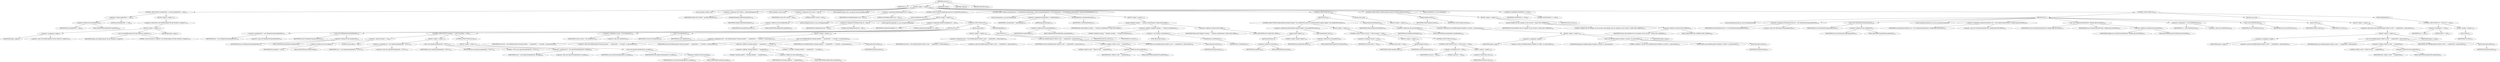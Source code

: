 digraph "execute" {  
"153" [label = <(METHOD,execute)<SUB>143</SUB>> ]
"16" [label = <(PARAM,this)<SUB>143</SUB>> ]
"154" [label = <(BLOCK,&lt;empty&gt;,&lt;empty&gt;)<SUB>143</SUB>> ]
"155" [label = <(CONTROL_STRUCTURE,if (manifestFile == null),if (manifestFile == null))<SUB>144</SUB>> ]
"156" [label = <(&lt;operator&gt;.equals,manifestFile == null)<SUB>144</SUB>> ]
"157" [label = <(&lt;operator&gt;.fieldAccess,this.manifestFile)<SUB>144</SUB>> ]
"158" [label = <(IDENTIFIER,this,manifestFile == null)<SUB>144</SUB>> ]
"159" [label = <(FIELD_IDENTIFIER,manifestFile,manifestFile)<SUB>144</SUB>> ]
"160" [label = <(LITERAL,null,manifestFile == null)<SUB>144</SUB>> ]
"161" [label = <(BLOCK,&lt;empty&gt;,&lt;empty&gt;)<SUB>144</SUB>> ]
"162" [label = <(&lt;operator&gt;.throw,throw new BuildException(&quot;the file attribute is required&quot;);)<SUB>145</SUB>> ]
"163" [label = <(BLOCK,&lt;empty&gt;,&lt;empty&gt;)<SUB>145</SUB>> ]
"164" [label = <(&lt;operator&gt;.assignment,&lt;empty&gt;)> ]
"165" [label = <(IDENTIFIER,$obj2,&lt;empty&gt;)> ]
"166" [label = <(&lt;operator&gt;.alloc,new BuildException(&quot;the file attribute is required&quot;))<SUB>145</SUB>> ]
"167" [label = <(&lt;init&gt;,new BuildException(&quot;the file attribute is required&quot;))<SUB>145</SUB>> ]
"168" [label = <(IDENTIFIER,$obj2,new BuildException(&quot;the file attribute is required&quot;))> ]
"169" [label = <(LITERAL,&quot;the file attribute is required&quot;,new BuildException(&quot;the file attribute is required&quot;))<SUB>145</SUB>> ]
"170" [label = <(IDENTIFIER,$obj2,&lt;empty&gt;)> ]
"171" [label = <(LOCAL,Manifest toWrite: ANY)> ]
"172" [label = <(&lt;operator&gt;.assignment,ANY toWrite = getDefaultManifest())<SUB>148</SUB>> ]
"173" [label = <(IDENTIFIER,toWrite,ANY toWrite = getDefaultManifest())<SUB>148</SUB>> ]
"174" [label = <(getDefaultManifest,getDefaultManifest())<SUB>148</SUB>> ]
"175" [label = <(IDENTIFIER,Manifest,getDefaultManifest())<SUB>148</SUB>> ]
"14" [label = <(LOCAL,Manifest current: ANY)> ]
"176" [label = <(&lt;operator&gt;.assignment,ANY current = null)<SUB>149</SUB>> ]
"177" [label = <(IDENTIFIER,current,ANY current = null)<SUB>149</SUB>> ]
"178" [label = <(LITERAL,null,ANY current = null)<SUB>149</SUB>> ]
"18" [label = <(LOCAL,BuildException error: org.apache.tools.ant.BuildException)> ]
"179" [label = <(&lt;operator&gt;.assignment,BuildException error = null)<SUB>150</SUB>> ]
"180" [label = <(IDENTIFIER,error,BuildException error = null)<SUB>150</SUB>> ]
"181" [label = <(LITERAL,null,BuildException error = null)<SUB>150</SUB>> ]
"182" [label = <(CONTROL_STRUCTURE,if (manifestFile.exists()),if (manifestFile.exists()))<SUB>152</SUB>> ]
"183" [label = <(exists,manifestFile.exists())<SUB>152</SUB>> ]
"184" [label = <(&lt;operator&gt;.fieldAccess,this.manifestFile)<SUB>152</SUB>> ]
"185" [label = <(IDENTIFIER,this,manifestFile.exists())<SUB>152</SUB>> ]
"186" [label = <(FIELD_IDENTIFIER,manifestFile,manifestFile)<SUB>152</SUB>> ]
"187" [label = <(BLOCK,&lt;empty&gt;,&lt;empty&gt;)<SUB>152</SUB>> ]
"9" [label = <(LOCAL,FileInputStream fis: java.io.FileInputStream)> ]
"188" [label = <(&lt;operator&gt;.assignment,FileInputStream fis = null)<SUB>153</SUB>> ]
"189" [label = <(IDENTIFIER,fis,FileInputStream fis = null)<SUB>153</SUB>> ]
"190" [label = <(LITERAL,null,FileInputStream fis = null)<SUB>153</SUB>> ]
"11" [label = <(LOCAL,InputStreamReader isr: java.io.InputStreamReader)> ]
"191" [label = <(&lt;operator&gt;.assignment,InputStreamReader isr = null)<SUB>154</SUB>> ]
"192" [label = <(IDENTIFIER,isr,InputStreamReader isr = null)<SUB>154</SUB>> ]
"193" [label = <(LITERAL,null,InputStreamReader isr = null)<SUB>154</SUB>> ]
"194" [label = <(CONTROL_STRUCTURE,try,try)<SUB>155</SUB>> ]
"195" [label = <(BLOCK,try,try)<SUB>155</SUB>> ]
"196" [label = <(&lt;operator&gt;.assignment,fis = new FileInputStream(manifestFile))<SUB>156</SUB>> ]
"197" [label = <(IDENTIFIER,fis,fis = new FileInputStream(manifestFile))<SUB>156</SUB>> ]
"198" [label = <(&lt;operator&gt;.alloc,new FileInputStream(manifestFile))<SUB>156</SUB>> ]
"199" [label = <(&lt;init&gt;,new FileInputStream(manifestFile))<SUB>156</SUB>> ]
"8" [label = <(IDENTIFIER,fis,new FileInputStream(manifestFile))<SUB>156</SUB>> ]
"200" [label = <(&lt;operator&gt;.fieldAccess,this.manifestFile)<SUB>156</SUB>> ]
"201" [label = <(IDENTIFIER,this,new FileInputStream(manifestFile))<SUB>156</SUB>> ]
"202" [label = <(FIELD_IDENTIFIER,manifestFile,manifestFile)<SUB>156</SUB>> ]
"203" [label = <(CONTROL_STRUCTURE,if (encoding == null),if (encoding == null))<SUB>157</SUB>> ]
"204" [label = <(&lt;operator&gt;.equals,encoding == null)<SUB>157</SUB>> ]
"205" [label = <(&lt;operator&gt;.fieldAccess,this.encoding)<SUB>157</SUB>> ]
"206" [label = <(IDENTIFIER,this,encoding == null)<SUB>157</SUB>> ]
"207" [label = <(FIELD_IDENTIFIER,encoding,encoding)<SUB>157</SUB>> ]
"208" [label = <(LITERAL,null,encoding == null)<SUB>157</SUB>> ]
"209" [label = <(BLOCK,&lt;empty&gt;,&lt;empty&gt;)<SUB>157</SUB>> ]
"210" [label = <(&lt;operator&gt;.assignment,isr = new InputStreamReader(fis, &quot;UTF-8&quot;))<SUB>158</SUB>> ]
"211" [label = <(IDENTIFIER,isr,isr = new InputStreamReader(fis, &quot;UTF-8&quot;))<SUB>158</SUB>> ]
"212" [label = <(&lt;operator&gt;.alloc,new InputStreamReader(fis, &quot;UTF-8&quot;))<SUB>158</SUB>> ]
"213" [label = <(&lt;init&gt;,new InputStreamReader(fis, &quot;UTF-8&quot;))<SUB>158</SUB>> ]
"10" [label = <(IDENTIFIER,isr,new InputStreamReader(fis, &quot;UTF-8&quot;))<SUB>158</SUB>> ]
"214" [label = <(IDENTIFIER,fis,new InputStreamReader(fis, &quot;UTF-8&quot;))<SUB>158</SUB>> ]
"215" [label = <(LITERAL,&quot;UTF-8&quot;,new InputStreamReader(fis, &quot;UTF-8&quot;))<SUB>158</SUB>> ]
"216" [label = <(CONTROL_STRUCTURE,else,else)<SUB>159</SUB>> ]
"217" [label = <(BLOCK,&lt;empty&gt;,&lt;empty&gt;)<SUB>159</SUB>> ]
"218" [label = <(&lt;operator&gt;.assignment,isr = new InputStreamReader(fis, encoding))<SUB>160</SUB>> ]
"219" [label = <(IDENTIFIER,isr,isr = new InputStreamReader(fis, encoding))<SUB>160</SUB>> ]
"220" [label = <(&lt;operator&gt;.alloc,new InputStreamReader(fis, encoding))<SUB>160</SUB>> ]
"221" [label = <(&lt;init&gt;,new InputStreamReader(fis, encoding))<SUB>160</SUB>> ]
"12" [label = <(IDENTIFIER,isr,new InputStreamReader(fis, encoding))<SUB>160</SUB>> ]
"222" [label = <(IDENTIFIER,fis,new InputStreamReader(fis, encoding))<SUB>160</SUB>> ]
"223" [label = <(&lt;operator&gt;.fieldAccess,this.encoding)<SUB>160</SUB>> ]
"224" [label = <(IDENTIFIER,this,new InputStreamReader(fis, encoding))<SUB>160</SUB>> ]
"225" [label = <(FIELD_IDENTIFIER,encoding,encoding)<SUB>160</SUB>> ]
"226" [label = <(&lt;operator&gt;.assignment,current = new Manifest(isr))<SUB>162</SUB>> ]
"227" [label = <(IDENTIFIER,current,current = new Manifest(isr))<SUB>162</SUB>> ]
"228" [label = <(&lt;operator&gt;.alloc,new Manifest(isr))<SUB>162</SUB>> ]
"229" [label = <(&lt;init&gt;,new Manifest(isr))<SUB>162</SUB>> ]
"13" [label = <(IDENTIFIER,current,new Manifest(isr))<SUB>162</SUB>> ]
"230" [label = <(IDENTIFIER,isr,new Manifest(isr))<SUB>162</SUB>> ]
"231" [label = <(BLOCK,catch,catch)> ]
"232" [label = <(BLOCK,&lt;empty&gt;,&lt;empty&gt;)<SUB>163</SUB>> ]
"233" [label = <(&lt;operator&gt;.assignment,error = new BuildException(&quot;Existing manifest &quot; + manifestFile + &quot; is invalid&quot;, m, getLocation()))<SUB>164</SUB>> ]
"234" [label = <(IDENTIFIER,error,error = new BuildException(&quot;Existing manifest &quot; + manifestFile + &quot; is invalid&quot;, m, getLocation()))<SUB>164</SUB>> ]
"235" [label = <(&lt;operator&gt;.alloc,new BuildException(&quot;Existing manifest &quot; + manifestFile + &quot; is invalid&quot;, m, getLocation()))<SUB>164</SUB>> ]
"236" [label = <(&lt;init&gt;,new BuildException(&quot;Existing manifest &quot; + manifestFile + &quot; is invalid&quot;, m, getLocation()))<SUB>164</SUB>> ]
"17" [label = <(IDENTIFIER,error,new BuildException(&quot;Existing manifest &quot; + manifestFile + &quot; is invalid&quot;, m, getLocation()))<SUB>164</SUB>> ]
"237" [label = <(&lt;operator&gt;.addition,&quot;Existing manifest &quot; + manifestFile + &quot; is invalid&quot;)<SUB>164</SUB>> ]
"238" [label = <(&lt;operator&gt;.addition,&quot;Existing manifest &quot; + manifestFile)<SUB>164</SUB>> ]
"239" [label = <(LITERAL,&quot;Existing manifest &quot;,&quot;Existing manifest &quot; + manifestFile)<SUB>164</SUB>> ]
"240" [label = <(&lt;operator&gt;.fieldAccess,this.manifestFile)<SUB>164</SUB>> ]
"241" [label = <(IDENTIFIER,this,&quot;Existing manifest &quot; + manifestFile)<SUB>164</SUB>> ]
"242" [label = <(FIELD_IDENTIFIER,manifestFile,manifestFile)<SUB>164</SUB>> ]
"243" [label = <(LITERAL,&quot; is invalid&quot;,&quot;Existing manifest &quot; + manifestFile + &quot; is invalid&quot;)<SUB>165</SUB>> ]
"244" [label = <(IDENTIFIER,m,new BuildException(&quot;Existing manifest &quot; + manifestFile + &quot; is invalid&quot;, m, getLocation()))<SUB>165</SUB>> ]
"245" [label = <(getLocation,getLocation())<SUB>165</SUB>> ]
"15" [label = <(IDENTIFIER,this,getLocation())<SUB>165</SUB>> ]
"246" [label = <(BLOCK,&lt;empty&gt;,&lt;empty&gt;)<SUB>166</SUB>> ]
"247" [label = <(&lt;operator&gt;.assignment,error = new BuildException(&quot;Failed to read &quot; + manifestFile, e, getLocation()))<SUB>167</SUB>> ]
"248" [label = <(IDENTIFIER,error,error = new BuildException(&quot;Failed to read &quot; + manifestFile, e, getLocation()))<SUB>167</SUB>> ]
"249" [label = <(&lt;operator&gt;.alloc,new BuildException(&quot;Failed to read &quot; + manifestFile, e, getLocation()))<SUB>167</SUB>> ]
"250" [label = <(&lt;init&gt;,new BuildException(&quot;Failed to read &quot; + manifestFile, e, getLocation()))<SUB>167</SUB>> ]
"20" [label = <(IDENTIFIER,error,new BuildException(&quot;Failed to read &quot; + manifestFile, e, getLocation()))<SUB>167</SUB>> ]
"251" [label = <(&lt;operator&gt;.addition,&quot;Failed to read &quot; + manifestFile)<SUB>167</SUB>> ]
"252" [label = <(LITERAL,&quot;Failed to read &quot;,&quot;Failed to read &quot; + manifestFile)<SUB>167</SUB>> ]
"253" [label = <(&lt;operator&gt;.fieldAccess,this.manifestFile)<SUB>167</SUB>> ]
"254" [label = <(IDENTIFIER,this,&quot;Failed to read &quot; + manifestFile)<SUB>167</SUB>> ]
"255" [label = <(FIELD_IDENTIFIER,manifestFile,manifestFile)<SUB>167</SUB>> ]
"256" [label = <(IDENTIFIER,e,new BuildException(&quot;Failed to read &quot; + manifestFile, e, getLocation()))<SUB>168</SUB>> ]
"257" [label = <(getLocation,getLocation())<SUB>168</SUB>> ]
"19" [label = <(IDENTIFIER,this,getLocation())<SUB>168</SUB>> ]
"258" [label = <(BLOCK,finally,finally)<SUB>169</SUB>> ]
"259" [label = <(close,close(isr))<SUB>170</SUB>> ]
"260" [label = <(IDENTIFIER,FileUtils,close(isr))<SUB>170</SUB>> ]
"261" [label = <(IDENTIFIER,isr,close(isr))<SUB>170</SUB>> ]
"262" [label = <(CONTROL_STRUCTURE,for (Enumeration e = nestedManifest.getWarnings(); Some(e.hasMoreElements()); ),for (Enumeration e = nestedManifest.getWarnings(); Some(e.hasMoreElements()); ))<SUB>175</SUB>> ]
"263" [label = <(LOCAL,Enumeration e: java.util.Enumeration)> ]
"264" [label = <(&lt;operator&gt;.assignment,Enumeration e = getWarnings())<SUB>175</SUB>> ]
"265" [label = <(IDENTIFIER,e,Enumeration e = getWarnings())<SUB>175</SUB>> ]
"266" [label = <(getWarnings,getWarnings())<SUB>175</SUB>> ]
"267" [label = <(&lt;operator&gt;.fieldAccess,this.nestedManifest)<SUB>175</SUB>> ]
"268" [label = <(IDENTIFIER,this,getWarnings())<SUB>175</SUB>> ]
"269" [label = <(FIELD_IDENTIFIER,nestedManifest,nestedManifest)<SUB>175</SUB>> ]
"270" [label = <(hasMoreElements,e.hasMoreElements())<SUB>176</SUB>> ]
"271" [label = <(IDENTIFIER,e,e.hasMoreElements())<SUB>176</SUB>> ]
"272" [label = <(BLOCK,&lt;empty&gt;,&lt;empty&gt;)<SUB>176</SUB>> ]
"273" [label = <(log,log(&quot;Manifest warning: &quot; + (String) e.nextElement(), Project.MSG_WARN))<SUB>177</SUB>> ]
"21" [label = <(IDENTIFIER,this,log(&quot;Manifest warning: &quot; + (String) e.nextElement(), Project.MSG_WARN))<SUB>177</SUB>> ]
"274" [label = <(&lt;operator&gt;.addition,&quot;Manifest warning: &quot; + (String) e.nextElement())<SUB>177</SUB>> ]
"275" [label = <(LITERAL,&quot;Manifest warning: &quot;,&quot;Manifest warning: &quot; + (String) e.nextElement())<SUB>177</SUB>> ]
"276" [label = <(&lt;operator&gt;.cast,(String) e.nextElement())<SUB>177</SUB>> ]
"277" [label = <(TYPE_REF,String,String)<SUB>177</SUB>> ]
"278" [label = <(nextElement,e.nextElement())<SUB>177</SUB>> ]
"279" [label = <(IDENTIFIER,e,e.nextElement())<SUB>177</SUB>> ]
"280" [label = <(&lt;operator&gt;.fieldAccess,Project.MSG_WARN)<SUB>178</SUB>> ]
"281" [label = <(IDENTIFIER,Project,log(&quot;Manifest warning: &quot; + (String) e.nextElement(), Project.MSG_WARN))<SUB>178</SUB>> ]
"282" [label = <(FIELD_IDENTIFIER,MSG_WARN,MSG_WARN)<SUB>178</SUB>> ]
"283" [label = <(CONTROL_STRUCTURE,try,try)<SUB>180</SUB>> ]
"284" [label = <(BLOCK,try,try)<SUB>180</SUB>> ]
"285" [label = <(CONTROL_STRUCTURE,if (mode.getValue().equals(&quot;update&quot;) &amp;&amp; manifestFile.exists()),if (mode.getValue().equals(&quot;update&quot;) &amp;&amp; manifestFile.exists()))<SUB>181</SUB>> ]
"286" [label = <(&lt;operator&gt;.logicalAnd,mode.getValue().equals(&quot;update&quot;) &amp;&amp; manifestFile.exists())<SUB>181</SUB>> ]
"287" [label = <(equals,equals(&quot;update&quot;))<SUB>181</SUB>> ]
"288" [label = <(getValue,getValue())<SUB>181</SUB>> ]
"289" [label = <(&lt;operator&gt;.fieldAccess,this.mode)<SUB>181</SUB>> ]
"290" [label = <(IDENTIFIER,this,getValue())<SUB>181</SUB>> ]
"291" [label = <(FIELD_IDENTIFIER,mode,mode)<SUB>181</SUB>> ]
"292" [label = <(LITERAL,&quot;update&quot;,equals(&quot;update&quot;))<SUB>181</SUB>> ]
"293" [label = <(exists,manifestFile.exists())<SUB>181</SUB>> ]
"294" [label = <(&lt;operator&gt;.fieldAccess,this.manifestFile)<SUB>181</SUB>> ]
"295" [label = <(IDENTIFIER,this,manifestFile.exists())<SUB>181</SUB>> ]
"296" [label = <(FIELD_IDENTIFIER,manifestFile,manifestFile)<SUB>181</SUB>> ]
"297" [label = <(BLOCK,&lt;empty&gt;,&lt;empty&gt;)<SUB>181</SUB>> ]
"298" [label = <(CONTROL_STRUCTURE,if (current != null),if (current != null))<SUB>182</SUB>> ]
"299" [label = <(&lt;operator&gt;.notEquals,current != null)<SUB>182</SUB>> ]
"300" [label = <(IDENTIFIER,current,current != null)<SUB>182</SUB>> ]
"301" [label = <(LITERAL,null,current != null)<SUB>182</SUB>> ]
"302" [label = <(BLOCK,&lt;empty&gt;,&lt;empty&gt;)<SUB>182</SUB>> ]
"303" [label = <(merge,merge(current))<SUB>183</SUB>> ]
"304" [label = <(IDENTIFIER,toWrite,merge(current))<SUB>183</SUB>> ]
"305" [label = <(IDENTIFIER,current,merge(current))<SUB>183</SUB>> ]
"306" [label = <(CONTROL_STRUCTURE,else,else)<SUB>184</SUB>> ]
"307" [label = <(CONTROL_STRUCTURE,if (error != null),if (error != null))<SUB>184</SUB>> ]
"308" [label = <(&lt;operator&gt;.notEquals,error != null)<SUB>184</SUB>> ]
"309" [label = <(IDENTIFIER,error,error != null)<SUB>184</SUB>> ]
"310" [label = <(LITERAL,null,error != null)<SUB>184</SUB>> ]
"311" [label = <(BLOCK,&lt;empty&gt;,&lt;empty&gt;)<SUB>184</SUB>> ]
"312" [label = <(&lt;operator&gt;.throw,throw error;)<SUB>185</SUB>> ]
"313" [label = <(IDENTIFIER,error,throw error;)<SUB>185</SUB>> ]
"314" [label = <(merge,merge(nestedManifest))<SUB>189</SUB>> ]
"315" [label = <(IDENTIFIER,toWrite,merge(nestedManifest))<SUB>189</SUB>> ]
"316" [label = <(&lt;operator&gt;.fieldAccess,this.nestedManifest)<SUB>189</SUB>> ]
"317" [label = <(IDENTIFIER,this,merge(nestedManifest))<SUB>189</SUB>> ]
"318" [label = <(FIELD_IDENTIFIER,nestedManifest,nestedManifest)<SUB>189</SUB>> ]
"319" [label = <(BLOCK,catch,catch)> ]
"320" [label = <(BLOCK,&lt;empty&gt;,&lt;empty&gt;)<SUB>190</SUB>> ]
"321" [label = <(&lt;operator&gt;.throw,throw new BuildException(&quot;Manifest is invalid&quot;, m, getLocation());)<SUB>191</SUB>> ]
"322" [label = <(BLOCK,&lt;empty&gt;,&lt;empty&gt;)<SUB>191</SUB>> ]
"323" [label = <(&lt;operator&gt;.assignment,&lt;empty&gt;)> ]
"324" [label = <(IDENTIFIER,$obj9,&lt;empty&gt;)> ]
"325" [label = <(&lt;operator&gt;.alloc,new BuildException(&quot;Manifest is invalid&quot;, m, getLocation()))<SUB>191</SUB>> ]
"326" [label = <(&lt;init&gt;,new BuildException(&quot;Manifest is invalid&quot;, m, getLocation()))<SUB>191</SUB>> ]
"327" [label = <(IDENTIFIER,$obj9,new BuildException(&quot;Manifest is invalid&quot;, m, getLocation()))> ]
"328" [label = <(LITERAL,&quot;Manifest is invalid&quot;,new BuildException(&quot;Manifest is invalid&quot;, m, getLocation()))<SUB>191</SUB>> ]
"329" [label = <(IDENTIFIER,m,new BuildException(&quot;Manifest is invalid&quot;, m, getLocation()))<SUB>191</SUB>> ]
"330" [label = <(getLocation,getLocation())<SUB>191</SUB>> ]
"22" [label = <(IDENTIFIER,this,getLocation())<SUB>191</SUB>> ]
"331" [label = <(IDENTIFIER,$obj9,&lt;empty&gt;)> ]
"332" [label = <(CONTROL_STRUCTURE,if (toWrite.equals(current)),if (toWrite.equals(current)))<SUB>194</SUB>> ]
"333" [label = <(equals,equals(current))<SUB>194</SUB>> ]
"334" [label = <(IDENTIFIER,toWrite,equals(current))<SUB>194</SUB>> ]
"335" [label = <(IDENTIFIER,current,equals(current))<SUB>194</SUB>> ]
"336" [label = <(BLOCK,&lt;empty&gt;,&lt;empty&gt;)<SUB>194</SUB>> ]
"337" [label = <(log,log(&quot;Manifest has not changed, do not recreate&quot;, Project.MSG_VERBOSE))<SUB>195</SUB>> ]
"23" [label = <(IDENTIFIER,this,log(&quot;Manifest has not changed, do not recreate&quot;, Project.MSG_VERBOSE))<SUB>195</SUB>> ]
"338" [label = <(LITERAL,&quot;Manifest has not changed, do not recreate&quot;,log(&quot;Manifest has not changed, do not recreate&quot;, Project.MSG_VERBOSE))<SUB>195</SUB>> ]
"339" [label = <(&lt;operator&gt;.fieldAccess,Project.MSG_VERBOSE)<SUB>196</SUB>> ]
"340" [label = <(IDENTIFIER,Project,log(&quot;Manifest has not changed, do not recreate&quot;, Project.MSG_VERBOSE))<SUB>196</SUB>> ]
"341" [label = <(FIELD_IDENTIFIER,MSG_VERBOSE,MSG_VERBOSE)<SUB>196</SUB>> ]
"342" [label = <(RETURN,return;,return;)<SUB>197</SUB>> ]
"29" [label = <(LOCAL,PrintWriter w: java.io.PrintWriter)> ]
"343" [label = <(&lt;operator&gt;.assignment,PrintWriter w = null)<SUB>200</SUB>> ]
"344" [label = <(IDENTIFIER,w,PrintWriter w = null)<SUB>200</SUB>> ]
"345" [label = <(LITERAL,null,PrintWriter w = null)<SUB>200</SUB>> ]
"346" [label = <(CONTROL_STRUCTURE,try,try)<SUB>201</SUB>> ]
"347" [label = <(BLOCK,try,try)<SUB>201</SUB>> ]
"25" [label = <(LOCAL,FileOutputStream fos: java.io.FileOutputStream)> ]
"348" [label = <(&lt;operator&gt;.assignment,FileOutputStream fos = new FileOutputStream(manifestFile))<SUB>202</SUB>> ]
"349" [label = <(IDENTIFIER,fos,FileOutputStream fos = new FileOutputStream(manifestFile))<SUB>202</SUB>> ]
"350" [label = <(&lt;operator&gt;.alloc,new FileOutputStream(manifestFile))<SUB>202</SUB>> ]
"351" [label = <(&lt;init&gt;,new FileOutputStream(manifestFile))<SUB>202</SUB>> ]
"24" [label = <(IDENTIFIER,fos,new FileOutputStream(manifestFile))<SUB>202</SUB>> ]
"352" [label = <(&lt;operator&gt;.fieldAccess,this.manifestFile)<SUB>202</SUB>> ]
"353" [label = <(IDENTIFIER,this,new FileOutputStream(manifestFile))<SUB>202</SUB>> ]
"354" [label = <(FIELD_IDENTIFIER,manifestFile,manifestFile)<SUB>202</SUB>> ]
"27" [label = <(LOCAL,OutputStreamWriter osw: java.io.OutputStreamWriter)> ]
"355" [label = <(&lt;operator&gt;.assignment,OutputStreamWriter osw = new OutputStreamWriter(fos, Manifest.JAR_ENCODING))<SUB>203</SUB>> ]
"356" [label = <(IDENTIFIER,osw,OutputStreamWriter osw = new OutputStreamWriter(fos, Manifest.JAR_ENCODING))<SUB>203</SUB>> ]
"357" [label = <(&lt;operator&gt;.alloc,new OutputStreamWriter(fos, Manifest.JAR_ENCODING))<SUB>203</SUB>> ]
"358" [label = <(&lt;init&gt;,new OutputStreamWriter(fos, Manifest.JAR_ENCODING))<SUB>203</SUB>> ]
"26" [label = <(IDENTIFIER,osw,new OutputStreamWriter(fos, Manifest.JAR_ENCODING))<SUB>203</SUB>> ]
"359" [label = <(IDENTIFIER,fos,new OutputStreamWriter(fos, Manifest.JAR_ENCODING))<SUB>203</SUB>> ]
"360" [label = <(&lt;operator&gt;.fieldAccess,Manifest.JAR_ENCODING)<SUB>203</SUB>> ]
"361" [label = <(IDENTIFIER,Manifest,new OutputStreamWriter(fos, Manifest.JAR_ENCODING))<SUB>203</SUB>> ]
"362" [label = <(FIELD_IDENTIFIER,JAR_ENCODING,JAR_ENCODING)<SUB>203</SUB>> ]
"363" [label = <(&lt;operator&gt;.assignment,w = new PrintWriter(osw))<SUB>204</SUB>> ]
"364" [label = <(IDENTIFIER,w,w = new PrintWriter(osw))<SUB>204</SUB>> ]
"365" [label = <(&lt;operator&gt;.alloc,new PrintWriter(osw))<SUB>204</SUB>> ]
"366" [label = <(&lt;init&gt;,new PrintWriter(osw))<SUB>204</SUB>> ]
"28" [label = <(IDENTIFIER,w,new PrintWriter(osw))<SUB>204</SUB>> ]
"367" [label = <(IDENTIFIER,osw,new PrintWriter(osw))<SUB>204</SUB>> ]
"368" [label = <(write,write(w))<SUB>205</SUB>> ]
"369" [label = <(IDENTIFIER,toWrite,write(w))<SUB>205</SUB>> ]
"370" [label = <(IDENTIFIER,w,write(w))<SUB>205</SUB>> ]
"371" [label = <(BLOCK,catch,catch)> ]
"372" [label = <(BLOCK,&lt;empty&gt;,&lt;empty&gt;)<SUB>206</SUB>> ]
"373" [label = <(&lt;operator&gt;.throw,throw new BuildException(&quot;Failed to write &quot; + manifestFile, e, getLocation());)<SUB>207</SUB>> ]
"374" [label = <(BLOCK,&lt;empty&gt;,&lt;empty&gt;)<SUB>207</SUB>> ]
"375" [label = <(&lt;operator&gt;.assignment,&lt;empty&gt;)> ]
"376" [label = <(IDENTIFIER,$obj13,&lt;empty&gt;)> ]
"377" [label = <(&lt;operator&gt;.alloc,new BuildException(&quot;Failed to write &quot; + manifestFile, e, getLocation()))<SUB>207</SUB>> ]
"378" [label = <(&lt;init&gt;,new BuildException(&quot;Failed to write &quot; + manifestFile, e, getLocation()))<SUB>207</SUB>> ]
"379" [label = <(IDENTIFIER,$obj13,new BuildException(&quot;Failed to write &quot; + manifestFile, e, getLocation()))> ]
"380" [label = <(&lt;operator&gt;.addition,&quot;Failed to write &quot; + manifestFile)<SUB>207</SUB>> ]
"381" [label = <(LITERAL,&quot;Failed to write &quot;,&quot;Failed to write &quot; + manifestFile)<SUB>207</SUB>> ]
"382" [label = <(&lt;operator&gt;.fieldAccess,this.manifestFile)<SUB>207</SUB>> ]
"383" [label = <(IDENTIFIER,this,&quot;Failed to write &quot; + manifestFile)<SUB>207</SUB>> ]
"384" [label = <(FIELD_IDENTIFIER,manifestFile,manifestFile)<SUB>207</SUB>> ]
"385" [label = <(IDENTIFIER,e,new BuildException(&quot;Failed to write &quot; + manifestFile, e, getLocation()))<SUB>208</SUB>> ]
"386" [label = <(getLocation,getLocation())<SUB>208</SUB>> ]
"30" [label = <(IDENTIFIER,this,getLocation())<SUB>208</SUB>> ]
"387" [label = <(IDENTIFIER,$obj13,&lt;empty&gt;)> ]
"388" [label = <(BLOCK,finally,finally)<SUB>209</SUB>> ]
"389" [label = <(CONTROL_STRUCTURE,if (w != null),if (w != null))<SUB>210</SUB>> ]
"390" [label = <(&lt;operator&gt;.notEquals,w != null)<SUB>210</SUB>> ]
"391" [label = <(IDENTIFIER,w,w != null)<SUB>210</SUB>> ]
"392" [label = <(LITERAL,null,w != null)<SUB>210</SUB>> ]
"393" [label = <(BLOCK,&lt;empty&gt;,&lt;empty&gt;)<SUB>210</SUB>> ]
"394" [label = <(close,w.close())<SUB>211</SUB>> ]
"395" [label = <(IDENTIFIER,w,w.close())<SUB>211</SUB>> ]
"396" [label = <(MODIFIER,PUBLIC)> ]
"397" [label = <(MODIFIER,VIRTUAL)> ]
"398" [label = <(METHOD_RETURN,void)<SUB>143</SUB>> ]
  "153" -> "16" 
  "153" -> "154" 
  "153" -> "396" 
  "153" -> "397" 
  "153" -> "398" 
  "154" -> "155" 
  "154" -> "171" 
  "154" -> "172" 
  "154" -> "14" 
  "154" -> "176" 
  "154" -> "18" 
  "154" -> "179" 
  "154" -> "182" 
  "154" -> "262" 
  "154" -> "283" 
  "154" -> "332" 
  "154" -> "29" 
  "154" -> "343" 
  "154" -> "346" 
  "155" -> "156" 
  "155" -> "161" 
  "156" -> "157" 
  "156" -> "160" 
  "157" -> "158" 
  "157" -> "159" 
  "161" -> "162" 
  "162" -> "163" 
  "163" -> "164" 
  "163" -> "167" 
  "163" -> "170" 
  "164" -> "165" 
  "164" -> "166" 
  "167" -> "168" 
  "167" -> "169" 
  "172" -> "173" 
  "172" -> "174" 
  "174" -> "175" 
  "176" -> "177" 
  "176" -> "178" 
  "179" -> "180" 
  "179" -> "181" 
  "182" -> "183" 
  "182" -> "187" 
  "183" -> "184" 
  "184" -> "185" 
  "184" -> "186" 
  "187" -> "9" 
  "187" -> "188" 
  "187" -> "11" 
  "187" -> "191" 
  "187" -> "194" 
  "188" -> "189" 
  "188" -> "190" 
  "191" -> "192" 
  "191" -> "193" 
  "194" -> "195" 
  "194" -> "231" 
  "194" -> "258" 
  "195" -> "196" 
  "195" -> "199" 
  "195" -> "203" 
  "195" -> "226" 
  "195" -> "229" 
  "196" -> "197" 
  "196" -> "198" 
  "199" -> "8" 
  "199" -> "200" 
  "200" -> "201" 
  "200" -> "202" 
  "203" -> "204" 
  "203" -> "209" 
  "203" -> "216" 
  "204" -> "205" 
  "204" -> "208" 
  "205" -> "206" 
  "205" -> "207" 
  "209" -> "210" 
  "209" -> "213" 
  "210" -> "211" 
  "210" -> "212" 
  "213" -> "10" 
  "213" -> "214" 
  "213" -> "215" 
  "216" -> "217" 
  "217" -> "218" 
  "217" -> "221" 
  "218" -> "219" 
  "218" -> "220" 
  "221" -> "12" 
  "221" -> "222" 
  "221" -> "223" 
  "223" -> "224" 
  "223" -> "225" 
  "226" -> "227" 
  "226" -> "228" 
  "229" -> "13" 
  "229" -> "230" 
  "231" -> "232" 
  "231" -> "246" 
  "232" -> "233" 
  "232" -> "236" 
  "233" -> "234" 
  "233" -> "235" 
  "236" -> "17" 
  "236" -> "237" 
  "236" -> "244" 
  "236" -> "245" 
  "237" -> "238" 
  "237" -> "243" 
  "238" -> "239" 
  "238" -> "240" 
  "240" -> "241" 
  "240" -> "242" 
  "245" -> "15" 
  "246" -> "247" 
  "246" -> "250" 
  "247" -> "248" 
  "247" -> "249" 
  "250" -> "20" 
  "250" -> "251" 
  "250" -> "256" 
  "250" -> "257" 
  "251" -> "252" 
  "251" -> "253" 
  "253" -> "254" 
  "253" -> "255" 
  "257" -> "19" 
  "258" -> "259" 
  "259" -> "260" 
  "259" -> "261" 
  "262" -> "263" 
  "262" -> "264" 
  "262" -> "270" 
  "262" -> "272" 
  "264" -> "265" 
  "264" -> "266" 
  "266" -> "267" 
  "267" -> "268" 
  "267" -> "269" 
  "270" -> "271" 
  "272" -> "273" 
  "273" -> "21" 
  "273" -> "274" 
  "273" -> "280" 
  "274" -> "275" 
  "274" -> "276" 
  "276" -> "277" 
  "276" -> "278" 
  "278" -> "279" 
  "280" -> "281" 
  "280" -> "282" 
  "283" -> "284" 
  "283" -> "319" 
  "284" -> "285" 
  "284" -> "314" 
  "285" -> "286" 
  "285" -> "297" 
  "286" -> "287" 
  "286" -> "293" 
  "287" -> "288" 
  "287" -> "292" 
  "288" -> "289" 
  "289" -> "290" 
  "289" -> "291" 
  "293" -> "294" 
  "294" -> "295" 
  "294" -> "296" 
  "297" -> "298" 
  "298" -> "299" 
  "298" -> "302" 
  "298" -> "306" 
  "299" -> "300" 
  "299" -> "301" 
  "302" -> "303" 
  "303" -> "304" 
  "303" -> "305" 
  "306" -> "307" 
  "307" -> "308" 
  "307" -> "311" 
  "308" -> "309" 
  "308" -> "310" 
  "311" -> "312" 
  "312" -> "313" 
  "314" -> "315" 
  "314" -> "316" 
  "316" -> "317" 
  "316" -> "318" 
  "319" -> "320" 
  "320" -> "321" 
  "321" -> "322" 
  "322" -> "323" 
  "322" -> "326" 
  "322" -> "331" 
  "323" -> "324" 
  "323" -> "325" 
  "326" -> "327" 
  "326" -> "328" 
  "326" -> "329" 
  "326" -> "330" 
  "330" -> "22" 
  "332" -> "333" 
  "332" -> "336" 
  "333" -> "334" 
  "333" -> "335" 
  "336" -> "337" 
  "336" -> "342" 
  "337" -> "23" 
  "337" -> "338" 
  "337" -> "339" 
  "339" -> "340" 
  "339" -> "341" 
  "343" -> "344" 
  "343" -> "345" 
  "346" -> "347" 
  "346" -> "371" 
  "346" -> "388" 
  "347" -> "25" 
  "347" -> "348" 
  "347" -> "351" 
  "347" -> "27" 
  "347" -> "355" 
  "347" -> "358" 
  "347" -> "363" 
  "347" -> "366" 
  "347" -> "368" 
  "348" -> "349" 
  "348" -> "350" 
  "351" -> "24" 
  "351" -> "352" 
  "352" -> "353" 
  "352" -> "354" 
  "355" -> "356" 
  "355" -> "357" 
  "358" -> "26" 
  "358" -> "359" 
  "358" -> "360" 
  "360" -> "361" 
  "360" -> "362" 
  "363" -> "364" 
  "363" -> "365" 
  "366" -> "28" 
  "366" -> "367" 
  "368" -> "369" 
  "368" -> "370" 
  "371" -> "372" 
  "372" -> "373" 
  "373" -> "374" 
  "374" -> "375" 
  "374" -> "378" 
  "374" -> "387" 
  "375" -> "376" 
  "375" -> "377" 
  "378" -> "379" 
  "378" -> "380" 
  "378" -> "385" 
  "378" -> "386" 
  "380" -> "381" 
  "380" -> "382" 
  "382" -> "383" 
  "382" -> "384" 
  "386" -> "30" 
  "388" -> "389" 
  "389" -> "390" 
  "389" -> "393" 
  "390" -> "391" 
  "390" -> "392" 
  "393" -> "394" 
  "394" -> "395" 
}
